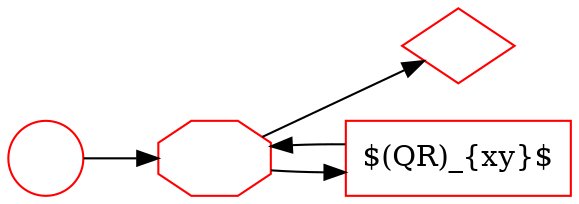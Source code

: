 digraph G {
	rankdir=LR;

    S [label="", shape=circle, color=red];
    E [label="", shape=diamond, color=red];

    W [label="", shape=octagon, color=red];

    M [label="$(QR)_{xy}$", shape=rect, color=red];

S->W;

M->W;

W->E;
W->M;


}
